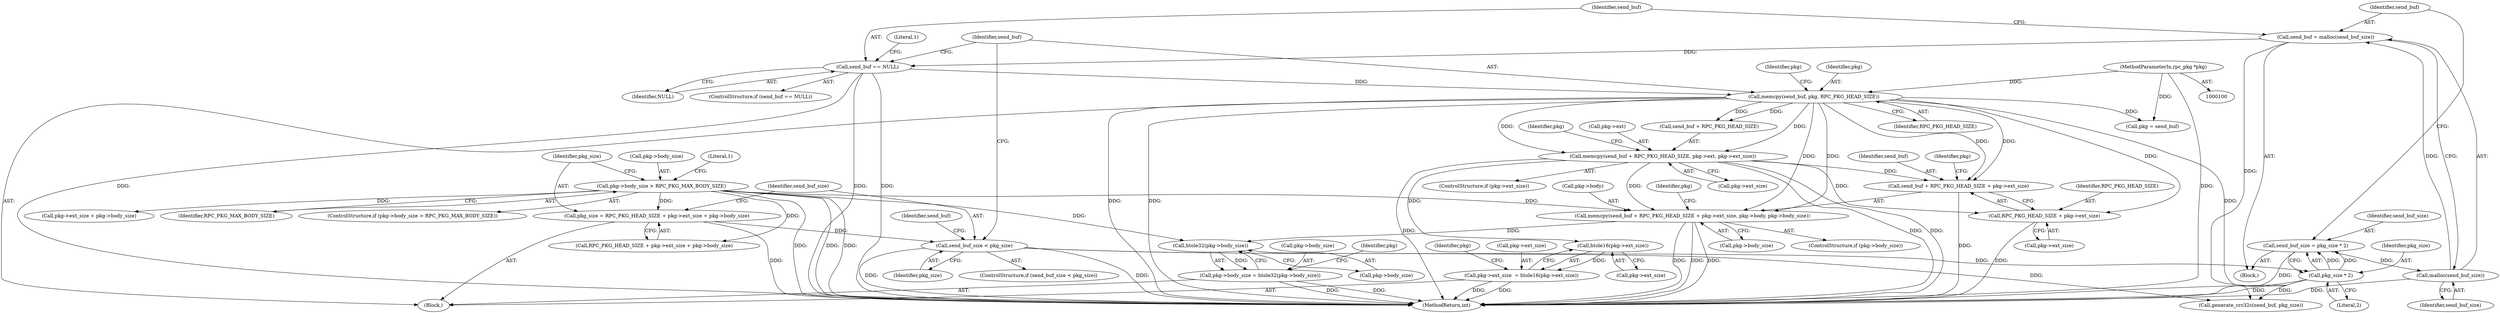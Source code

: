 digraph "0_viabtc_exchange_server_4a7c27bfe98f409623d4d857894d017ff0672cc9#diff-515c81af848352583bff286d6224875f_1@API" {
"1000163" [label="(Call,memcpy(send_buf + RPC_PKG_HEAD_SIZE, pkg->ext, pkg->ext_size))"];
"1000155" [label="(Call,memcpy(send_buf, pkg, RPC_PKG_HEAD_SIZE))"];
"1000148" [label="(Call,send_buf == NULL)"];
"1000143" [label="(Call,send_buf = malloc(send_buf_size))"];
"1000145" [label="(Call,malloc(send_buf_size))"];
"1000138" [label="(Call,send_buf_size = pkg_size * 2)"];
"1000140" [label="(Call,pkg_size * 2)"];
"1000130" [label="(Call,send_buf_size < pkg_size)"];
"1000118" [label="(Call,pkg_size = RPC_PKG_HEAD_SIZE + pkg->ext_size + pkg->body_size)"];
"1000109" [label="(Call,pkg->body_size > RPC_PKG_MAX_BODY_SIZE)"];
"1000101" [label="(MethodParameterIn,rpc_pkg *pkg)"];
"1000177" [label="(Call,memcpy(send_buf + RPC_PKG_HEAD_SIZE + pkg->ext_size, pkg->body, pkg->body_size))"];
"1000244" [label="(Call,htole32(pkg->body_size))"];
"1000240" [label="(Call,pkg->body_size = htole32(pkg->body_size))"];
"1000178" [label="(Call,send_buf + RPC_PKG_HEAD_SIZE + pkg->ext_size)"];
"1000180" [label="(Call,RPC_PKG_HEAD_SIZE + pkg->ext_size)"];
"1000252" [label="(Call,htole16(pkg->ext_size))"];
"1000248" [label="(Call,pkg->ext_size  = htole16(pkg->ext_size))"];
"1000154" [label="(Literal,1)"];
"1000135" [label="(Identifier,send_buf)"];
"1000142" [label="(Literal,2)"];
"1000148" [label="(Call,send_buf == NULL)"];
"1000101" [label="(MethodParameterIn,rpc_pkg *pkg)"];
"1000138" [label="(Call,send_buf_size = pkg_size * 2)"];
"1000185" [label="(Call,pkg->body)"];
"1000245" [label="(Call,pkg->body_size)"];
"1000175" [label="(Identifier,pkg)"];
"1000110" [label="(Call,pkg->body_size)"];
"1000182" [label="(Call,pkg->ext_size)"];
"1000119" [label="(Identifier,pkg_size)"];
"1000163" [label="(Call,memcpy(send_buf + RPC_PKG_HEAD_SIZE, pkg->ext, pkg->ext_size))"];
"1000149" [label="(Identifier,send_buf)"];
"1000109" [label="(Call,pkg->body_size > RPC_PKG_MAX_BODY_SIZE)"];
"1000117" [label="(Literal,1)"];
"1000253" [label="(Call,pkg->ext_size)"];
"1000155" [label="(Call,memcpy(send_buf, pkg, RPC_PKG_HEAD_SIZE))"];
"1000122" [label="(Call,pkg->ext_size + pkg->body_size)"];
"1000249" [label="(Call,pkg->ext_size)"];
"1000179" [label="(Identifier,send_buf)"];
"1000139" [label="(Identifier,send_buf_size)"];
"1000120" [label="(Call,RPC_PKG_HEAD_SIZE + pkg->ext_size + pkg->body_size)"];
"1000113" [label="(Identifier,RPC_PKG_MAX_BODY_SIZE)"];
"1000170" [label="(Call,pkg->ext_size)"];
"1000108" [label="(ControlStructure,if (pkg->body_size > RPC_PKG_MAX_BODY_SIZE))"];
"1000159" [label="(ControlStructure,if (pkg->ext_size))"];
"1000192" [label="(Identifier,pkg)"];
"1000140" [label="(Call,pkg_size * 2)"];
"1000241" [label="(Call,pkg->body_size)"];
"1000252" [label="(Call,htole16(pkg->ext_size))"];
"1000145" [label="(Call,malloc(send_buf_size))"];
"1000178" [label="(Call,send_buf + RPC_PKG_HEAD_SIZE + pkg->ext_size)"];
"1000180" [label="(Call,RPC_PKG_HEAD_SIZE + pkg->ext_size)"];
"1000240" [label="(Call,pkg->body_size = htole32(pkg->body_size))"];
"1000161" [label="(Identifier,pkg)"];
"1000181" [label="(Identifier,RPC_PKG_HEAD_SIZE)"];
"1000244" [label="(Call,htole32(pkg->body_size))"];
"1000186" [label="(Identifier,pkg)"];
"1000177" [label="(Call,memcpy(send_buf + RPC_PKG_HEAD_SIZE + pkg->ext_size, pkg->body, pkg->body_size))"];
"1000104" [label="(Block,)"];
"1000131" [label="(Identifier,send_buf_size)"];
"1000144" [label="(Identifier,send_buf)"];
"1000143" [label="(Call,send_buf = malloc(send_buf_size))"];
"1000150" [label="(Identifier,NULL)"];
"1000250" [label="(Identifier,pkg)"];
"1000248" [label="(Call,pkg->ext_size  = htole16(pkg->ext_size))"];
"1000164" [label="(Call,send_buf + RPC_PKG_HEAD_SIZE)"];
"1000173" [label="(ControlStructure,if (pkg->body_size))"];
"1000258" [label="(Identifier,pkg)"];
"1000132" [label="(Identifier,pkg_size)"];
"1000118" [label="(Call,pkg_size = RPC_PKG_HEAD_SIZE + pkg->ext_size + pkg->body_size)"];
"1000146" [label="(Identifier,send_buf_size)"];
"1000141" [label="(Identifier,pkg_size)"];
"1000156" [label="(Identifier,send_buf)"];
"1000266" [label="(Call,generate_crc32c(send_buf, pkg_size))"];
"1000158" [label="(Identifier,RPC_PKG_HEAD_SIZE)"];
"1000133" [label="(Block,)"];
"1000191" [label="(Call,pkg = send_buf)"];
"1000130" [label="(Call,send_buf_size < pkg_size)"];
"1000147" [label="(ControlStructure,if (send_buf == NULL))"];
"1000129" [label="(ControlStructure,if (send_buf_size < pkg_size))"];
"1000167" [label="(Call,pkg->ext)"];
"1000279" [label="(MethodReturn,int)"];
"1000157" [label="(Identifier,pkg)"];
"1000188" [label="(Call,pkg->body_size)"];
"1000163" -> "1000159"  [label="AST: "];
"1000163" -> "1000170"  [label="CFG: "];
"1000164" -> "1000163"  [label="AST: "];
"1000167" -> "1000163"  [label="AST: "];
"1000170" -> "1000163"  [label="AST: "];
"1000175" -> "1000163"  [label="CFG: "];
"1000163" -> "1000279"  [label="DDG: "];
"1000163" -> "1000279"  [label="DDG: "];
"1000163" -> "1000279"  [label="DDG: "];
"1000155" -> "1000163"  [label="DDG: "];
"1000155" -> "1000163"  [label="DDG: "];
"1000163" -> "1000177"  [label="DDG: "];
"1000163" -> "1000178"  [label="DDG: "];
"1000163" -> "1000180"  [label="DDG: "];
"1000163" -> "1000252"  [label="DDG: "];
"1000155" -> "1000104"  [label="AST: "];
"1000155" -> "1000158"  [label="CFG: "];
"1000156" -> "1000155"  [label="AST: "];
"1000157" -> "1000155"  [label="AST: "];
"1000158" -> "1000155"  [label="AST: "];
"1000161" -> "1000155"  [label="CFG: "];
"1000155" -> "1000279"  [label="DDG: "];
"1000155" -> "1000279"  [label="DDG: "];
"1000148" -> "1000155"  [label="DDG: "];
"1000101" -> "1000155"  [label="DDG: "];
"1000155" -> "1000164"  [label="DDG: "];
"1000155" -> "1000164"  [label="DDG: "];
"1000155" -> "1000177"  [label="DDG: "];
"1000155" -> "1000177"  [label="DDG: "];
"1000155" -> "1000178"  [label="DDG: "];
"1000155" -> "1000178"  [label="DDG: "];
"1000155" -> "1000180"  [label="DDG: "];
"1000155" -> "1000191"  [label="DDG: "];
"1000155" -> "1000266"  [label="DDG: "];
"1000148" -> "1000147"  [label="AST: "];
"1000148" -> "1000150"  [label="CFG: "];
"1000149" -> "1000148"  [label="AST: "];
"1000150" -> "1000148"  [label="AST: "];
"1000154" -> "1000148"  [label="CFG: "];
"1000156" -> "1000148"  [label="CFG: "];
"1000148" -> "1000279"  [label="DDG: "];
"1000148" -> "1000279"  [label="DDG: "];
"1000148" -> "1000279"  [label="DDG: "];
"1000143" -> "1000148"  [label="DDG: "];
"1000143" -> "1000133"  [label="AST: "];
"1000143" -> "1000145"  [label="CFG: "];
"1000144" -> "1000143"  [label="AST: "];
"1000145" -> "1000143"  [label="AST: "];
"1000149" -> "1000143"  [label="CFG: "];
"1000143" -> "1000279"  [label="DDG: "];
"1000145" -> "1000143"  [label="DDG: "];
"1000145" -> "1000146"  [label="CFG: "];
"1000146" -> "1000145"  [label="AST: "];
"1000145" -> "1000279"  [label="DDG: "];
"1000138" -> "1000145"  [label="DDG: "];
"1000138" -> "1000133"  [label="AST: "];
"1000138" -> "1000140"  [label="CFG: "];
"1000139" -> "1000138"  [label="AST: "];
"1000140" -> "1000138"  [label="AST: "];
"1000144" -> "1000138"  [label="CFG: "];
"1000138" -> "1000279"  [label="DDG: "];
"1000140" -> "1000138"  [label="DDG: "];
"1000140" -> "1000138"  [label="DDG: "];
"1000140" -> "1000142"  [label="CFG: "];
"1000141" -> "1000140"  [label="AST: "];
"1000142" -> "1000140"  [label="AST: "];
"1000140" -> "1000279"  [label="DDG: "];
"1000130" -> "1000140"  [label="DDG: "];
"1000140" -> "1000266"  [label="DDG: "];
"1000130" -> "1000129"  [label="AST: "];
"1000130" -> "1000132"  [label="CFG: "];
"1000131" -> "1000130"  [label="AST: "];
"1000132" -> "1000130"  [label="AST: "];
"1000135" -> "1000130"  [label="CFG: "];
"1000156" -> "1000130"  [label="CFG: "];
"1000130" -> "1000279"  [label="DDG: "];
"1000130" -> "1000279"  [label="DDG: "];
"1000118" -> "1000130"  [label="DDG: "];
"1000130" -> "1000266"  [label="DDG: "];
"1000118" -> "1000104"  [label="AST: "];
"1000118" -> "1000120"  [label="CFG: "];
"1000119" -> "1000118"  [label="AST: "];
"1000120" -> "1000118"  [label="AST: "];
"1000131" -> "1000118"  [label="CFG: "];
"1000118" -> "1000279"  [label="DDG: "];
"1000109" -> "1000118"  [label="DDG: "];
"1000109" -> "1000108"  [label="AST: "];
"1000109" -> "1000113"  [label="CFG: "];
"1000110" -> "1000109"  [label="AST: "];
"1000113" -> "1000109"  [label="AST: "];
"1000117" -> "1000109"  [label="CFG: "];
"1000119" -> "1000109"  [label="CFG: "];
"1000109" -> "1000279"  [label="DDG: "];
"1000109" -> "1000279"  [label="DDG: "];
"1000109" -> "1000279"  [label="DDG: "];
"1000109" -> "1000120"  [label="DDG: "];
"1000109" -> "1000122"  [label="DDG: "];
"1000109" -> "1000177"  [label="DDG: "];
"1000109" -> "1000244"  [label="DDG: "];
"1000101" -> "1000100"  [label="AST: "];
"1000101" -> "1000279"  [label="DDG: "];
"1000101" -> "1000191"  [label="DDG: "];
"1000177" -> "1000173"  [label="AST: "];
"1000177" -> "1000188"  [label="CFG: "];
"1000178" -> "1000177"  [label="AST: "];
"1000185" -> "1000177"  [label="AST: "];
"1000188" -> "1000177"  [label="AST: "];
"1000192" -> "1000177"  [label="CFG: "];
"1000177" -> "1000279"  [label="DDG: "];
"1000177" -> "1000279"  [label="DDG: "];
"1000177" -> "1000279"  [label="DDG: "];
"1000177" -> "1000244"  [label="DDG: "];
"1000244" -> "1000240"  [label="AST: "];
"1000244" -> "1000245"  [label="CFG: "];
"1000245" -> "1000244"  [label="AST: "];
"1000240" -> "1000244"  [label="CFG: "];
"1000244" -> "1000240"  [label="DDG: "];
"1000240" -> "1000104"  [label="AST: "];
"1000241" -> "1000240"  [label="AST: "];
"1000250" -> "1000240"  [label="CFG: "];
"1000240" -> "1000279"  [label="DDG: "];
"1000240" -> "1000279"  [label="DDG: "];
"1000178" -> "1000180"  [label="CFG: "];
"1000179" -> "1000178"  [label="AST: "];
"1000180" -> "1000178"  [label="AST: "];
"1000186" -> "1000178"  [label="CFG: "];
"1000178" -> "1000279"  [label="DDG: "];
"1000180" -> "1000182"  [label="CFG: "];
"1000181" -> "1000180"  [label="AST: "];
"1000182" -> "1000180"  [label="AST: "];
"1000180" -> "1000279"  [label="DDG: "];
"1000252" -> "1000248"  [label="AST: "];
"1000252" -> "1000253"  [label="CFG: "];
"1000253" -> "1000252"  [label="AST: "];
"1000248" -> "1000252"  [label="CFG: "];
"1000252" -> "1000248"  [label="DDG: "];
"1000248" -> "1000104"  [label="AST: "];
"1000249" -> "1000248"  [label="AST: "];
"1000258" -> "1000248"  [label="CFG: "];
"1000248" -> "1000279"  [label="DDG: "];
"1000248" -> "1000279"  [label="DDG: "];
}
